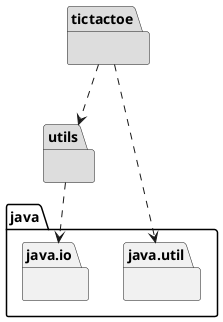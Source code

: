 @startuml
    package tictactoe #DDDDDD { }
    package java.util{ }
    tictactoe .down.> java.util
    tictactoe .down.> utils

    package utils #DDDDDD { }
    package java.io{ }
    utils .down.> java.io
@enduml